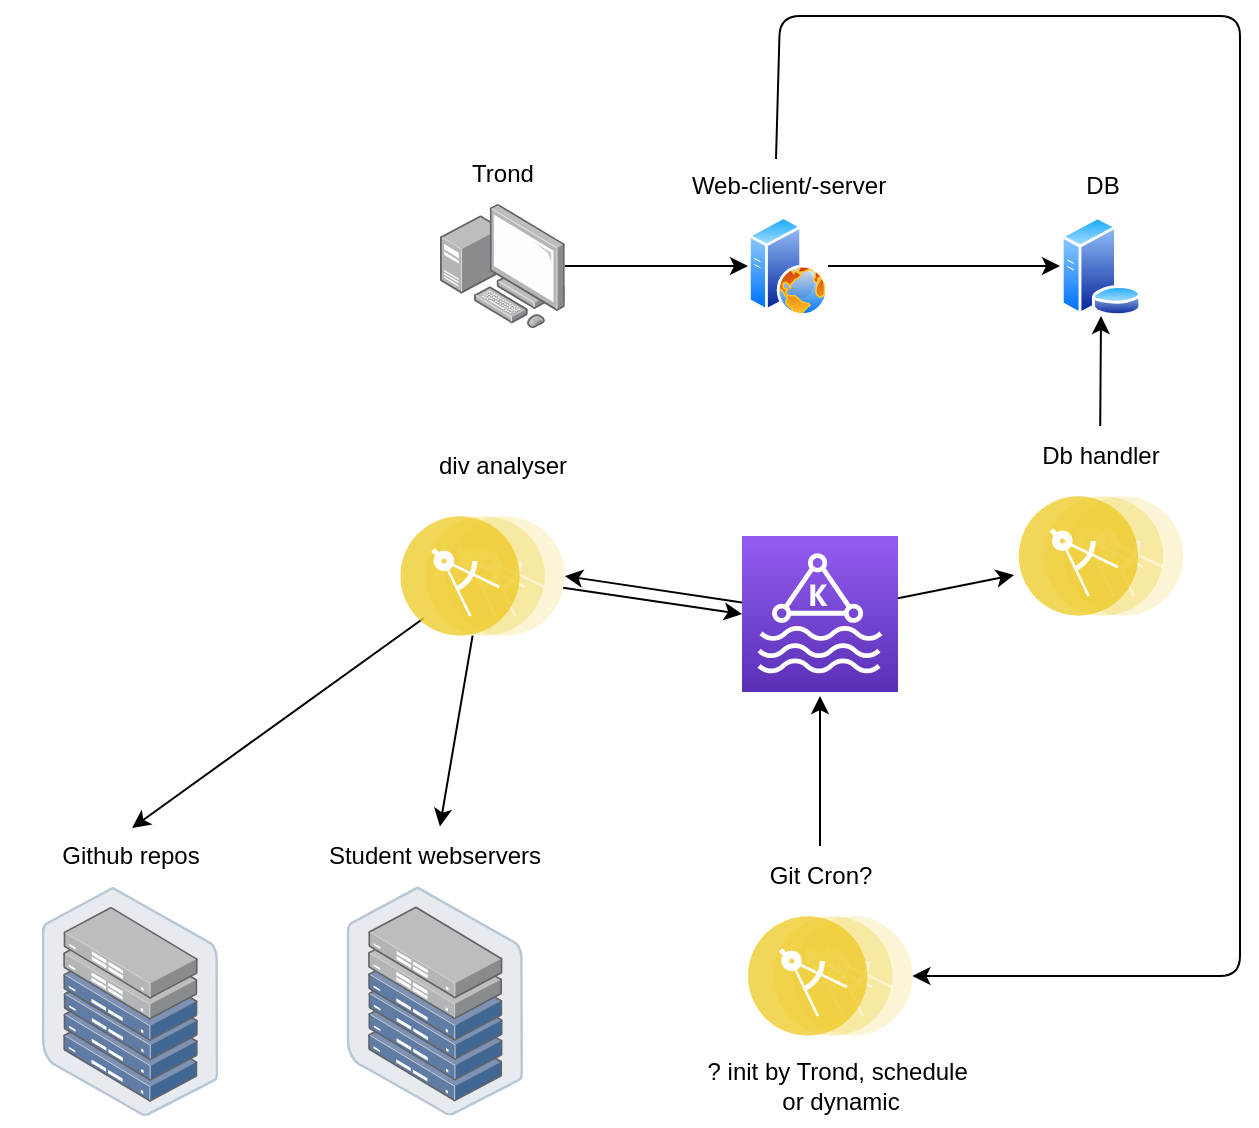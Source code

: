 <mxfile>
    <diagram id="9NaRCSfCMusq-ZNxLPtp" name="Page-1">
        <mxGraphModel dx="1555" dy="1495" grid="1" gridSize="10" guides="1" tooltips="1" connect="1" arrows="1" fold="1" page="0" pageScale="1" pageWidth="827" pageHeight="1169" math="0" shadow="0">
            <root>
                <mxCell id="0"/>
                <mxCell id="1" parent="0"/>
                <mxCell id="13" style="edgeStyle=none;html=1;entryX=0;entryY=0.5;entryDx=0;entryDy=0;" edge="1" parent="1" source="14" target="11">
                    <mxGeometry relative="1" as="geometry">
                        <mxPoint x="-202" y="-265" as="sourcePoint"/>
                    </mxGeometry>
                </mxCell>
                <mxCell id="7" style="edgeStyle=none;html=1;entryX=0;entryY=0.5;entryDx=0;entryDy=0;" edge="1" parent="1" source="6" target="14">
                    <mxGeometry relative="1" as="geometry">
                        <mxPoint x="-230" y="-265" as="targetPoint"/>
                    </mxGeometry>
                </mxCell>
                <mxCell id="6" value="" style="points=[];aspect=fixed;html=1;align=center;shadow=0;dashed=0;image;image=img/lib/allied_telesis/computer_and_terminals/Personal_Computer_with_Server.svg;" vertex="1" parent="1">
                    <mxGeometry x="-390" y="-296.2" width="62.4" height="62.4" as="geometry"/>
                </mxCell>
                <mxCell id="35" style="edgeStyle=none;html=1;entryX=1;entryY=0.5;entryDx=0;entryDy=0;exitX=0.45;exitY=0.05;exitDx=0;exitDy=0;exitPerimeter=0;" edge="1" parent="1" source="10" target="22">
                    <mxGeometry relative="1" as="geometry">
                        <Array as="points">
                            <mxPoint x="-220" y="-390"/>
                            <mxPoint x="10" y="-390"/>
                            <mxPoint x="10" y="90"/>
                        </Array>
                    </mxGeometry>
                </mxCell>
                <mxCell id="10" value="Web-client/-server" style="text;html=1;align=center;verticalAlign=middle;resizable=0;points=[];autosize=1;strokeColor=none;fillColor=none;" vertex="1" parent="1">
                    <mxGeometry x="-276" y="-320" width="120" height="30" as="geometry"/>
                </mxCell>
                <mxCell id="11" value="" style="aspect=fixed;perimeter=ellipsePerimeter;html=1;align=center;shadow=0;dashed=0;spacingTop=3;image;image=img/lib/active_directory/database_server.svg;" vertex="1" parent="1">
                    <mxGeometry x="-80" y="-290" width="41" height="50" as="geometry"/>
                </mxCell>
                <mxCell id="12" value="DB" style="text;html=1;align=center;verticalAlign=middle;resizable=0;points=[];autosize=1;strokeColor=none;fillColor=none;" vertex="1" parent="1">
                    <mxGeometry x="-79.5" y="-320" width="40" height="30" as="geometry"/>
                </mxCell>
                <mxCell id="14" value="" style="aspect=fixed;perimeter=ellipsePerimeter;html=1;align=center;shadow=0;dashed=0;spacingTop=3;image;image=img/lib/active_directory/web_server.svg;" vertex="1" parent="1">
                    <mxGeometry x="-236" y="-290" width="40" height="50" as="geometry"/>
                </mxCell>
                <mxCell id="18" value="Trond" style="text;html=1;align=center;verticalAlign=middle;resizable=0;points=[];autosize=1;strokeColor=none;fillColor=none;" vertex="1" parent="1">
                    <mxGeometry x="-383.8" y="-326.2" width="50" height="30" as="geometry"/>
                </mxCell>
                <mxCell id="19" value="" style="group" vertex="1" connectable="0" parent="1">
                    <mxGeometry x="-457.6" y="15.2" width="130" height="149.6" as="geometry"/>
                </mxCell>
                <mxCell id="16" value="" style="points=[];aspect=fixed;html=1;align=center;shadow=0;dashed=0;image;image=img/lib/allied_telesis/storage/Datacenter_Server_Half_Rack_ToR.svg;movable=1;resizable=1;rotatable=1;deletable=1;editable=1;connectable=1;" vertex="1" parent="19">
                    <mxGeometry x="20.9" y="30" width="88.2" height="114.6" as="geometry"/>
                </mxCell>
                <mxCell id="17" value="Student webservers" style="text;html=1;align=center;verticalAlign=middle;resizable=1;points=[];autosize=1;strokeColor=none;fillColor=none;movable=1;rotatable=1;deletable=1;editable=1;connectable=1;" vertex="1" parent="19">
                    <mxGeometry width="130" height="30" as="geometry"/>
                </mxCell>
                <mxCell id="28" style="edgeStyle=none;html=1;entryX=1;entryY=0.5;entryDx=0;entryDy=0;" edge="1" parent="1" source="20" target="26">
                    <mxGeometry relative="1" as="geometry"/>
                </mxCell>
                <mxCell id="31" style="edgeStyle=none;html=1;entryX=-0.029;entryY=0.658;entryDx=0;entryDy=0;entryPerimeter=0;" edge="1" parent="1" source="20" target="30">
                    <mxGeometry relative="1" as="geometry"/>
                </mxCell>
                <mxCell id="20" value="" style="sketch=0;points=[[0,0,0],[0.25,0,0],[0.5,0,0],[0.75,0,0],[1,0,0],[0,1,0],[0.25,1,0],[0.5,1,0],[0.75,1,0],[1,1,0],[0,0.25,0],[0,0.5,0],[0,0.75,0],[1,0.25,0],[1,0.5,0],[1,0.75,0]];outlineConnect=0;fontColor=#232F3E;gradientColor=#945DF2;gradientDirection=north;fillColor=#5A30B5;strokeColor=#ffffff;dashed=0;verticalLabelPosition=bottom;verticalAlign=top;align=center;html=1;fontSize=12;fontStyle=0;aspect=fixed;shape=mxgraph.aws4.resourceIcon;resIcon=mxgraph.aws4.managed_streaming_for_kafka;" vertex="1" parent="1">
                    <mxGeometry x="-239" y="-130" width="78" height="78" as="geometry"/>
                </mxCell>
                <mxCell id="22" value="" style="aspect=fixed;perimeter=ellipsePerimeter;html=1;align=center;shadow=0;dashed=0;fontColor=#4277BB;labelBackgroundColor=#ffffff;fontSize=12;spacingTop=3;image;image=img/lib/ibm/applications/microservice.svg;" vertex="1" parent="1">
                    <mxGeometry x="-236" y="60" width="82.2" height="60" as="geometry"/>
                </mxCell>
                <mxCell id="24" style="edgeStyle=none;html=1;" edge="1" parent="1" source="23">
                    <mxGeometry relative="1" as="geometry">
                        <mxPoint x="-200" y="-50" as="targetPoint"/>
                    </mxGeometry>
                </mxCell>
                <mxCell id="23" value="Git Cron?" style="text;html=1;align=center;verticalAlign=middle;resizable=0;points=[];autosize=1;strokeColor=none;fillColor=none;" vertex="1" parent="1">
                    <mxGeometry x="-235" y="25" width="70" height="30" as="geometry"/>
                </mxCell>
                <mxCell id="27" style="edgeStyle=none;html=1;entryX=0;entryY=0.5;entryDx=0;entryDy=0;entryPerimeter=0;" edge="1" parent="1" source="26" target="20">
                    <mxGeometry relative="1" as="geometry"/>
                </mxCell>
                <mxCell id="42" style="edgeStyle=none;html=1;entryX=0.512;entryY=0.018;entryDx=0;entryDy=0;entryPerimeter=0;" edge="1" parent="1" source="26" target="41">
                    <mxGeometry relative="1" as="geometry"/>
                </mxCell>
                <mxCell id="43" style="edgeStyle=none;html=1;" edge="1" parent="1" source="26" target="17">
                    <mxGeometry relative="1" as="geometry"/>
                </mxCell>
                <mxCell id="26" value="" style="aspect=fixed;perimeter=ellipsePerimeter;html=1;align=center;shadow=0;dashed=0;fontColor=#4277BB;labelBackgroundColor=#ffffff;fontSize=12;spacingTop=3;image;image=img/lib/ibm/applications/microservice.svg;" vertex="1" parent="1">
                    <mxGeometry x="-409.8" y="-140" width="82.2" height="60" as="geometry"/>
                </mxCell>
                <mxCell id="29" value="div analyser" style="text;html=1;align=center;verticalAlign=middle;resizable=0;points=[];autosize=1;strokeColor=none;fillColor=none;" vertex="1" parent="1">
                    <mxGeometry x="-403.8" y="-180" width="90" height="30" as="geometry"/>
                </mxCell>
                <mxCell id="30" value="" style="aspect=fixed;perimeter=ellipsePerimeter;html=1;align=center;shadow=0;dashed=0;fontColor=#4277BB;labelBackgroundColor=#ffffff;fontSize=12;spacingTop=3;image;image=img/lib/ibm/applications/microservice.svg;" vertex="1" parent="1">
                    <mxGeometry x="-100.6" y="-150" width="82.2" height="60" as="geometry"/>
                </mxCell>
                <mxCell id="34" style="edgeStyle=none;html=1;entryX=0.5;entryY=1;entryDx=0;entryDy=0;" edge="1" parent="1" source="33" target="11">
                    <mxGeometry relative="1" as="geometry"/>
                </mxCell>
                <mxCell id="33" value="Db handler" style="text;html=1;align=center;verticalAlign=middle;resizable=0;points=[];autosize=1;strokeColor=none;fillColor=none;" vertex="1" parent="1">
                    <mxGeometry x="-100" y="-185" width="80" height="30" as="geometry"/>
                </mxCell>
                <mxCell id="36" value="? init by Trond, schedule&amp;nbsp;&lt;br&gt;or dynamic" style="text;html=1;align=center;verticalAlign=middle;resizable=0;points=[];autosize=1;strokeColor=none;fillColor=none;" vertex="1" parent="1">
                    <mxGeometry x="-270" y="125" width="160" height="40" as="geometry"/>
                </mxCell>
                <mxCell id="39" value="" style="group" vertex="1" connectable="0" parent="1">
                    <mxGeometry x="-610" y="15.4" width="130" height="149.6" as="geometry"/>
                </mxCell>
                <mxCell id="40" value="" style="points=[];aspect=fixed;html=1;align=center;shadow=0;dashed=0;image;image=img/lib/allied_telesis/storage/Datacenter_Server_Half_Rack_ToR.svg;movable=1;resizable=1;rotatable=1;deletable=1;editable=1;connectable=1;" vertex="1" parent="39">
                    <mxGeometry x="20.9" y="30" width="88.2" height="114.6" as="geometry"/>
                </mxCell>
                <mxCell id="41" value="Github repos" style="text;html=1;align=center;verticalAlign=middle;resizable=1;points=[];autosize=1;strokeColor=none;fillColor=none;movable=1;rotatable=1;deletable=1;editable=1;connectable=1;" vertex="1" parent="39">
                    <mxGeometry x="20" width="90" height="30" as="geometry"/>
                </mxCell>
            </root>
        </mxGraphModel>
    </diagram>
    <diagram id="JyGn0qOt5qbCKhGk940j" name="Page-2">
        <mxGraphModel dx="2570" dy="1587" grid="1" gridSize="10" guides="1" tooltips="1" connect="1" arrows="1" fold="1" page="0" pageScale="1" pageWidth="827" pageHeight="1169" math="0" shadow="0">
            <root>
                <mxCell id="0"/>
                <mxCell id="1" parent="0"/>
                <mxCell id="YUHlRzg9NQgyFEg4ebZi-1" style="edgeStyle=none;html=1;entryX=0;entryY=0.5;entryDx=0;entryDy=0;" edge="1" parent="1" source="YUHlRzg9NQgyFEg4ebZi-8" target="YUHlRzg9NQgyFEg4ebZi-6">
                    <mxGeometry relative="1" as="geometry">
                        <mxPoint x="-202" y="-265" as="sourcePoint"/>
                    </mxGeometry>
                </mxCell>
                <mxCell id="YUHlRzg9NQgyFEg4ebZi-2" style="edgeStyle=none;html=1;entryX=0;entryY=0.5;entryDx=0;entryDy=0;" edge="1" parent="1" source="YUHlRzg9NQgyFEg4ebZi-3" target="YUHlRzg9NQgyFEg4ebZi-8">
                    <mxGeometry relative="1" as="geometry">
                        <mxPoint x="-230" y="-265" as="targetPoint"/>
                    </mxGeometry>
                </mxCell>
                <mxCell id="YUHlRzg9NQgyFEg4ebZi-3" value="" style="points=[];aspect=fixed;html=1;align=center;shadow=0;dashed=0;image;image=img/lib/allied_telesis/computer_and_terminals/Personal_Computer_with_Server.svg;" vertex="1" parent="1">
                    <mxGeometry x="-390" y="-296.2" width="62.4" height="62.4" as="geometry"/>
                </mxCell>
                <mxCell id="YUHlRzg9NQgyFEg4ebZi-4" style="edgeStyle=none;html=1;entryX=1;entryY=0.5;entryDx=0;entryDy=0;exitX=0.45;exitY=0.05;exitDx=0;exitDy=0;exitPerimeter=0;" edge="1" parent="1" source="YUHlRzg9NQgyFEg4ebZi-5" target="YUHlRzg9NQgyFEg4ebZi-16">
                    <mxGeometry relative="1" as="geometry">
                        <Array as="points">
                            <mxPoint x="-220" y="-390"/>
                            <mxPoint x="10" y="-390"/>
                            <mxPoint x="10" y="90"/>
                        </Array>
                    </mxGeometry>
                </mxCell>
                <mxCell id="YUHlRzg9NQgyFEg4ebZi-5" value="Web-client/-server" style="text;html=1;align=center;verticalAlign=middle;resizable=0;points=[];autosize=1;strokeColor=none;fillColor=none;" vertex="1" parent="1">
                    <mxGeometry x="-276" y="-320" width="120" height="30" as="geometry"/>
                </mxCell>
                <mxCell id="YUHlRzg9NQgyFEg4ebZi-6" value="" style="aspect=fixed;perimeter=ellipsePerimeter;html=1;align=center;shadow=0;dashed=0;spacingTop=3;image;image=img/lib/active_directory/database_server.svg;" vertex="1" parent="1">
                    <mxGeometry x="-80" y="-290" width="41" height="50" as="geometry"/>
                </mxCell>
                <mxCell id="YUHlRzg9NQgyFEg4ebZi-7" value="DB" style="text;html=1;align=center;verticalAlign=middle;resizable=0;points=[];autosize=1;strokeColor=none;fillColor=none;" vertex="1" parent="1">
                    <mxGeometry x="-79.5" y="-320" width="40" height="30" as="geometry"/>
                </mxCell>
                <mxCell id="YUHlRzg9NQgyFEg4ebZi-8" value="" style="aspect=fixed;perimeter=ellipsePerimeter;html=1;align=center;shadow=0;dashed=0;spacingTop=3;image;image=img/lib/active_directory/web_server.svg;" vertex="1" parent="1">
                    <mxGeometry x="-236" y="-290" width="40" height="50" as="geometry"/>
                </mxCell>
                <mxCell id="YUHlRzg9NQgyFEg4ebZi-9" value="Trond" style="text;html=1;align=center;verticalAlign=middle;resizable=0;points=[];autosize=1;strokeColor=none;fillColor=none;" vertex="1" parent="1">
                    <mxGeometry x="-383.8" y="-326.2" width="50" height="30" as="geometry"/>
                </mxCell>
                <mxCell id="YUHlRzg9NQgyFEg4ebZi-10" value="" style="group" vertex="1" connectable="0" parent="1">
                    <mxGeometry x="-457.6" y="15.2" width="130" height="149.6" as="geometry"/>
                </mxCell>
                <mxCell id="YUHlRzg9NQgyFEg4ebZi-11" value="" style="points=[];aspect=fixed;html=1;align=center;shadow=0;dashed=0;image;image=img/lib/allied_telesis/storage/Datacenter_Server_Half_Rack_ToR.svg;movable=1;resizable=1;rotatable=1;deletable=1;editable=1;connectable=1;" vertex="1" parent="YUHlRzg9NQgyFEg4ebZi-10">
                    <mxGeometry x="20.9" y="30" width="88.2" height="114.6" as="geometry"/>
                </mxCell>
                <mxCell id="YUHlRzg9NQgyFEg4ebZi-12" value="Student webservers" style="text;html=1;align=center;verticalAlign=middle;resizable=1;points=[];autosize=1;strokeColor=none;fillColor=none;movable=1;rotatable=1;deletable=1;editable=1;connectable=1;" vertex="1" parent="YUHlRzg9NQgyFEg4ebZi-10">
                    <mxGeometry width="130" height="30" as="geometry"/>
                </mxCell>
                <mxCell id="YUHlRzg9NQgyFEg4ebZi-13" style="edgeStyle=none;html=1;entryX=0.75;entryY=1;entryDx=0;entryDy=0;" edge="1" parent="1" source="YUHlRzg9NQgyFEg4ebZi-15" target="YUHlRzg9NQgyFEg4ebZi-22">
                    <mxGeometry relative="1" as="geometry"/>
                </mxCell>
                <mxCell id="YUHlRzg9NQgyFEg4ebZi-15" value="" style="sketch=0;points=[[0,0,0],[0.25,0,0],[0.5,0,0],[0.75,0,0],[1,0,0],[0,1,0],[0.25,1,0],[0.5,1,0],[0.75,1,0],[1,1,0],[0,0.25,0],[0,0.5,0],[0,0.75,0],[1,0.25,0],[1,0.5,0],[1,0.75,0]];outlineConnect=0;fontColor=#232F3E;gradientColor=#945DF2;gradientDirection=north;fillColor=#5A30B5;strokeColor=#ffffff;dashed=0;verticalLabelPosition=bottom;verticalAlign=top;align=center;html=1;fontSize=12;fontStyle=0;aspect=fixed;shape=mxgraph.aws4.resourceIcon;resIcon=mxgraph.aws4.managed_streaming_for_kafka;" vertex="1" parent="1">
                    <mxGeometry x="-243" y="-80" width="78" height="78" as="geometry"/>
                </mxCell>
                <mxCell id="YUHlRzg9NQgyFEg4ebZi-16" value="" style="aspect=fixed;perimeter=ellipsePerimeter;html=1;align=center;shadow=0;dashed=0;fontColor=#4277BB;labelBackgroundColor=#ffffff;fontSize=12;spacingTop=3;image;image=img/lib/ibm/applications/microservice.svg;" vertex="1" parent="1">
                    <mxGeometry x="-236" y="60" width="82.2" height="60" as="geometry"/>
                </mxCell>
                <mxCell id="YUHlRzg9NQgyFEg4ebZi-17" style="edgeStyle=none;html=1;" edge="1" parent="1" source="YUHlRzg9NQgyFEg4ebZi-18">
                    <mxGeometry relative="1" as="geometry">
                        <mxPoint x="-200" as="targetPoint"/>
                    </mxGeometry>
                </mxCell>
                <mxCell id="YUHlRzg9NQgyFEg4ebZi-18" value="Git Cron?" style="text;html=1;align=center;verticalAlign=middle;resizable=0;points=[];autosize=1;strokeColor=none;fillColor=none;" vertex="1" parent="1">
                    <mxGeometry x="-235" y="25" width="70" height="30" as="geometry"/>
                </mxCell>
                <mxCell id="YUHlRzg9NQgyFEg4ebZi-20" style="edgeStyle=none;html=1;entryX=0.512;entryY=0.018;entryDx=0;entryDy=0;entryPerimeter=0;" edge="1" parent="1" source="YUHlRzg9NQgyFEg4ebZi-22" target="YUHlRzg9NQgyFEg4ebZi-30">
                    <mxGeometry relative="1" as="geometry"/>
                </mxCell>
                <mxCell id="YUHlRzg9NQgyFEg4ebZi-21" style="edgeStyle=none;html=1;" edge="1" parent="1" source="YUHlRzg9NQgyFEg4ebZi-22" target="YUHlRzg9NQgyFEg4ebZi-12">
                    <mxGeometry relative="1" as="geometry"/>
                </mxCell>
                <mxCell id="YUHlRzg9NQgyFEg4ebZi-31" style="edgeStyle=none;html=1;entryX=0.25;entryY=1;entryDx=0;entryDy=0;" edge="1" parent="1" source="YUHlRzg9NQgyFEg4ebZi-22" target="YUHlRzg9NQgyFEg4ebZi-6">
                    <mxGeometry relative="1" as="geometry">
                        <Array as="points">
                            <mxPoint x="-70" y="-170"/>
                        </Array>
                    </mxGeometry>
                </mxCell>
                <mxCell id="YUHlRzg9NQgyFEg4ebZi-22" value="" style="aspect=fixed;perimeter=ellipsePerimeter;html=1;align=center;shadow=0;dashed=0;fontColor=#4277BB;labelBackgroundColor=#ffffff;fontSize=12;spacingTop=3;image;image=img/lib/ibm/applications/microservice.svg;" vertex="1" parent="1">
                    <mxGeometry x="-270.0" y="-195" width="82.2" height="60" as="geometry"/>
                </mxCell>
                <mxCell id="YUHlRzg9NQgyFEg4ebZi-23" value="div analyser" style="text;html=1;align=center;verticalAlign=middle;resizable=0;points=[];autosize=1;strokeColor=none;fillColor=none;" vertex="1" parent="1">
                    <mxGeometry x="-277.8" y="-225" width="90" height="30" as="geometry"/>
                </mxCell>
                <mxCell id="YUHlRzg9NQgyFEg4ebZi-27" value="? init by Trond, schedule&amp;nbsp;&lt;br&gt;or dynamic" style="text;html=1;align=center;verticalAlign=middle;resizable=0;points=[];autosize=1;strokeColor=none;fillColor=none;" vertex="1" parent="1">
                    <mxGeometry x="-270" y="125" width="160" height="40" as="geometry"/>
                </mxCell>
                <mxCell id="YUHlRzg9NQgyFEg4ebZi-28" value="" style="group" vertex="1" connectable="0" parent="1">
                    <mxGeometry x="-610" y="15.4" width="130" height="149.6" as="geometry"/>
                </mxCell>
                <mxCell id="YUHlRzg9NQgyFEg4ebZi-29" value="" style="points=[];aspect=fixed;html=1;align=center;shadow=0;dashed=0;image;image=img/lib/allied_telesis/storage/Datacenter_Server_Half_Rack_ToR.svg;movable=1;resizable=1;rotatable=1;deletable=1;editable=1;connectable=1;" vertex="1" parent="YUHlRzg9NQgyFEg4ebZi-28">
                    <mxGeometry x="20.9" y="30" width="88.2" height="114.6" as="geometry"/>
                </mxCell>
                <mxCell id="YUHlRzg9NQgyFEg4ebZi-30" value="Github repos" style="text;html=1;align=center;verticalAlign=middle;resizable=1;points=[];autosize=1;strokeColor=none;fillColor=none;movable=1;rotatable=1;deletable=1;editable=1;connectable=1;" vertex="1" parent="YUHlRzg9NQgyFEg4ebZi-28">
                    <mxGeometry x="20" width="90" height="30" as="geometry"/>
                </mxCell>
            </root>
        </mxGraphModel>
    </diagram>
</mxfile>